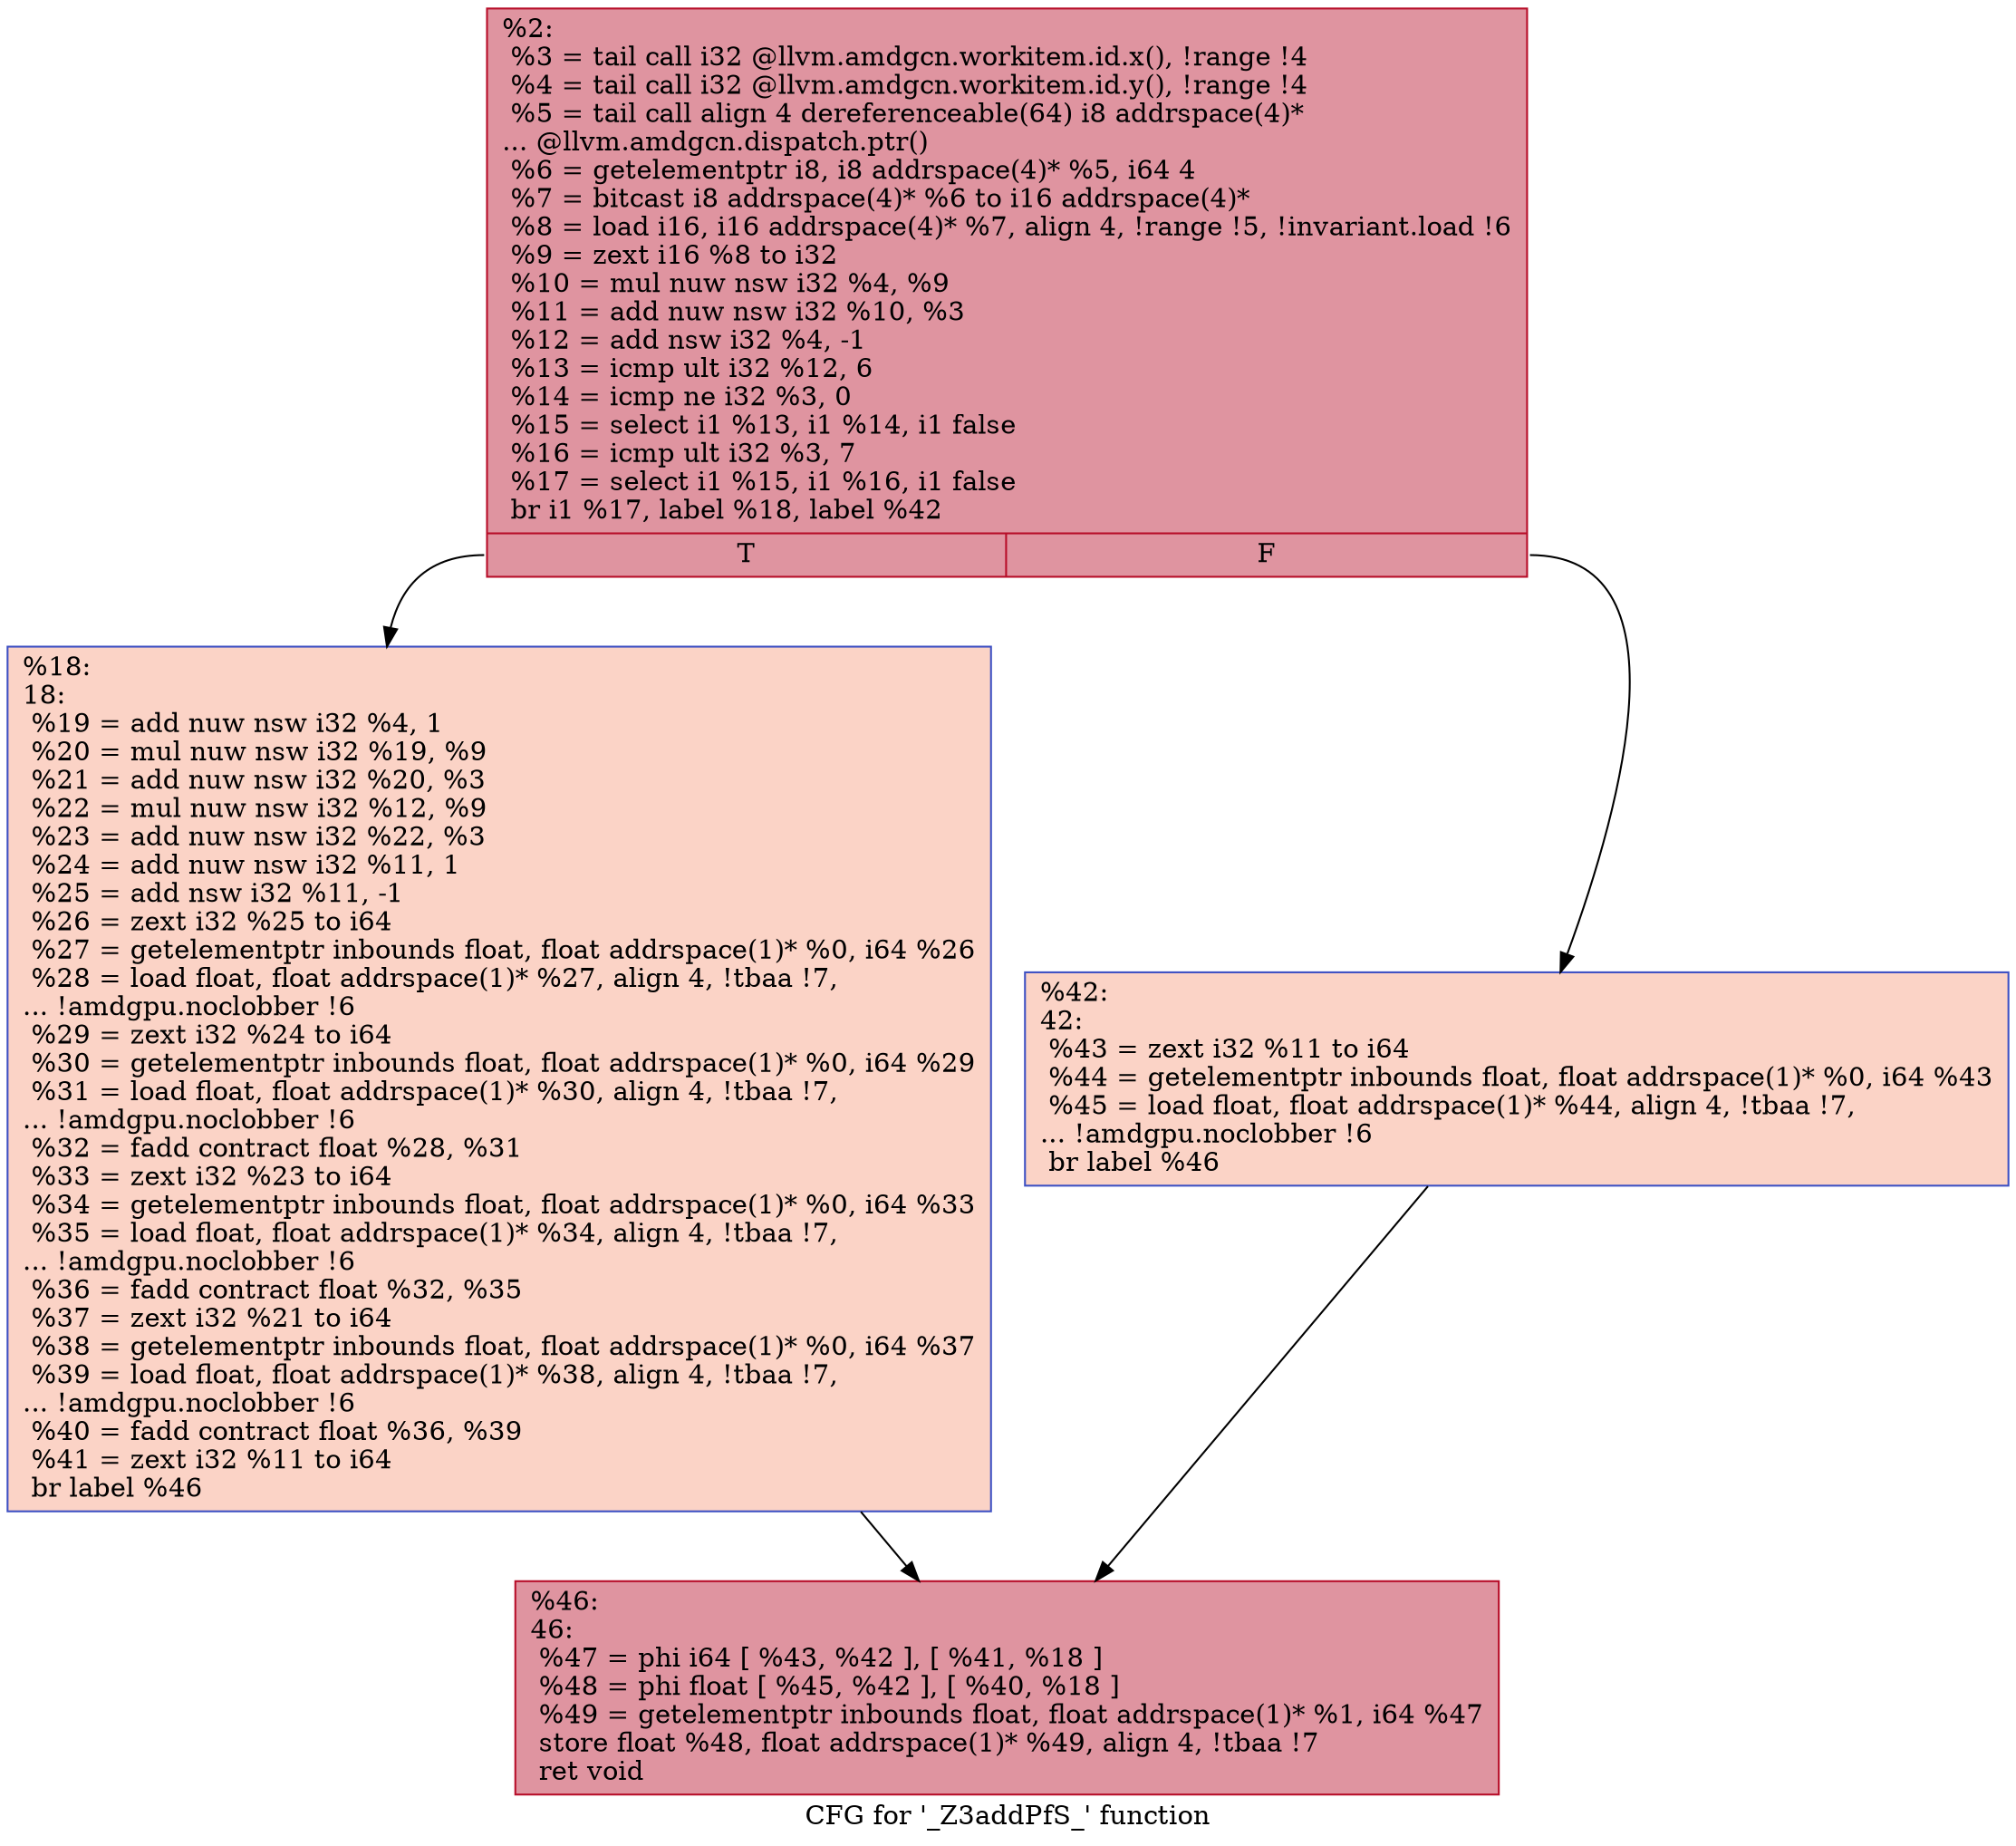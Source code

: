 digraph "CFG for '_Z3addPfS_' function" {
	label="CFG for '_Z3addPfS_' function";

	Node0x4d194e0 [shape=record,color="#b70d28ff", style=filled, fillcolor="#b70d2870",label="{%2:\l  %3 = tail call i32 @llvm.amdgcn.workitem.id.x(), !range !4\l  %4 = tail call i32 @llvm.amdgcn.workitem.id.y(), !range !4\l  %5 = tail call align 4 dereferenceable(64) i8 addrspace(4)*\l... @llvm.amdgcn.dispatch.ptr()\l  %6 = getelementptr i8, i8 addrspace(4)* %5, i64 4\l  %7 = bitcast i8 addrspace(4)* %6 to i16 addrspace(4)*\l  %8 = load i16, i16 addrspace(4)* %7, align 4, !range !5, !invariant.load !6\l  %9 = zext i16 %8 to i32\l  %10 = mul nuw nsw i32 %4, %9\l  %11 = add nuw nsw i32 %10, %3\l  %12 = add nsw i32 %4, -1\l  %13 = icmp ult i32 %12, 6\l  %14 = icmp ne i32 %3, 0\l  %15 = select i1 %13, i1 %14, i1 false\l  %16 = icmp ult i32 %3, 7\l  %17 = select i1 %15, i1 %16, i1 false\l  br i1 %17, label %18, label %42\l|{<s0>T|<s1>F}}"];
	Node0x4d194e0:s0 -> Node0x4d1aaa0;
	Node0x4d194e0:s1 -> Node0x4d1b810;
	Node0x4d1aaa0 [shape=record,color="#3d50c3ff", style=filled, fillcolor="#f59c7d70",label="{%18:\l18:                                               \l  %19 = add nuw nsw i32 %4, 1\l  %20 = mul nuw nsw i32 %19, %9\l  %21 = add nuw nsw i32 %20, %3\l  %22 = mul nuw nsw i32 %12, %9\l  %23 = add nuw nsw i32 %22, %3\l  %24 = add nuw nsw i32 %11, 1\l  %25 = add nsw i32 %11, -1\l  %26 = zext i32 %25 to i64\l  %27 = getelementptr inbounds float, float addrspace(1)* %0, i64 %26\l  %28 = load float, float addrspace(1)* %27, align 4, !tbaa !7,\l... !amdgpu.noclobber !6\l  %29 = zext i32 %24 to i64\l  %30 = getelementptr inbounds float, float addrspace(1)* %0, i64 %29\l  %31 = load float, float addrspace(1)* %30, align 4, !tbaa !7,\l... !amdgpu.noclobber !6\l  %32 = fadd contract float %28, %31\l  %33 = zext i32 %23 to i64\l  %34 = getelementptr inbounds float, float addrspace(1)* %0, i64 %33\l  %35 = load float, float addrspace(1)* %34, align 4, !tbaa !7,\l... !amdgpu.noclobber !6\l  %36 = fadd contract float %32, %35\l  %37 = zext i32 %21 to i64\l  %38 = getelementptr inbounds float, float addrspace(1)* %0, i64 %37\l  %39 = load float, float addrspace(1)* %38, align 4, !tbaa !7,\l... !amdgpu.noclobber !6\l  %40 = fadd contract float %36, %39\l  %41 = zext i32 %11 to i64\l  br label %46\l}"];
	Node0x4d1aaa0 -> Node0x4d1dc20;
	Node0x4d1b810 [shape=record,color="#3d50c3ff", style=filled, fillcolor="#f59c7d70",label="{%42:\l42:                                               \l  %43 = zext i32 %11 to i64\l  %44 = getelementptr inbounds float, float addrspace(1)* %0, i64 %43\l  %45 = load float, float addrspace(1)* %44, align 4, !tbaa !7,\l... !amdgpu.noclobber !6\l  br label %46\l}"];
	Node0x4d1b810 -> Node0x4d1dc20;
	Node0x4d1dc20 [shape=record,color="#b70d28ff", style=filled, fillcolor="#b70d2870",label="{%46:\l46:                                               \l  %47 = phi i64 [ %43, %42 ], [ %41, %18 ]\l  %48 = phi float [ %45, %42 ], [ %40, %18 ]\l  %49 = getelementptr inbounds float, float addrspace(1)* %1, i64 %47\l  store float %48, float addrspace(1)* %49, align 4, !tbaa !7\l  ret void\l}"];
}
